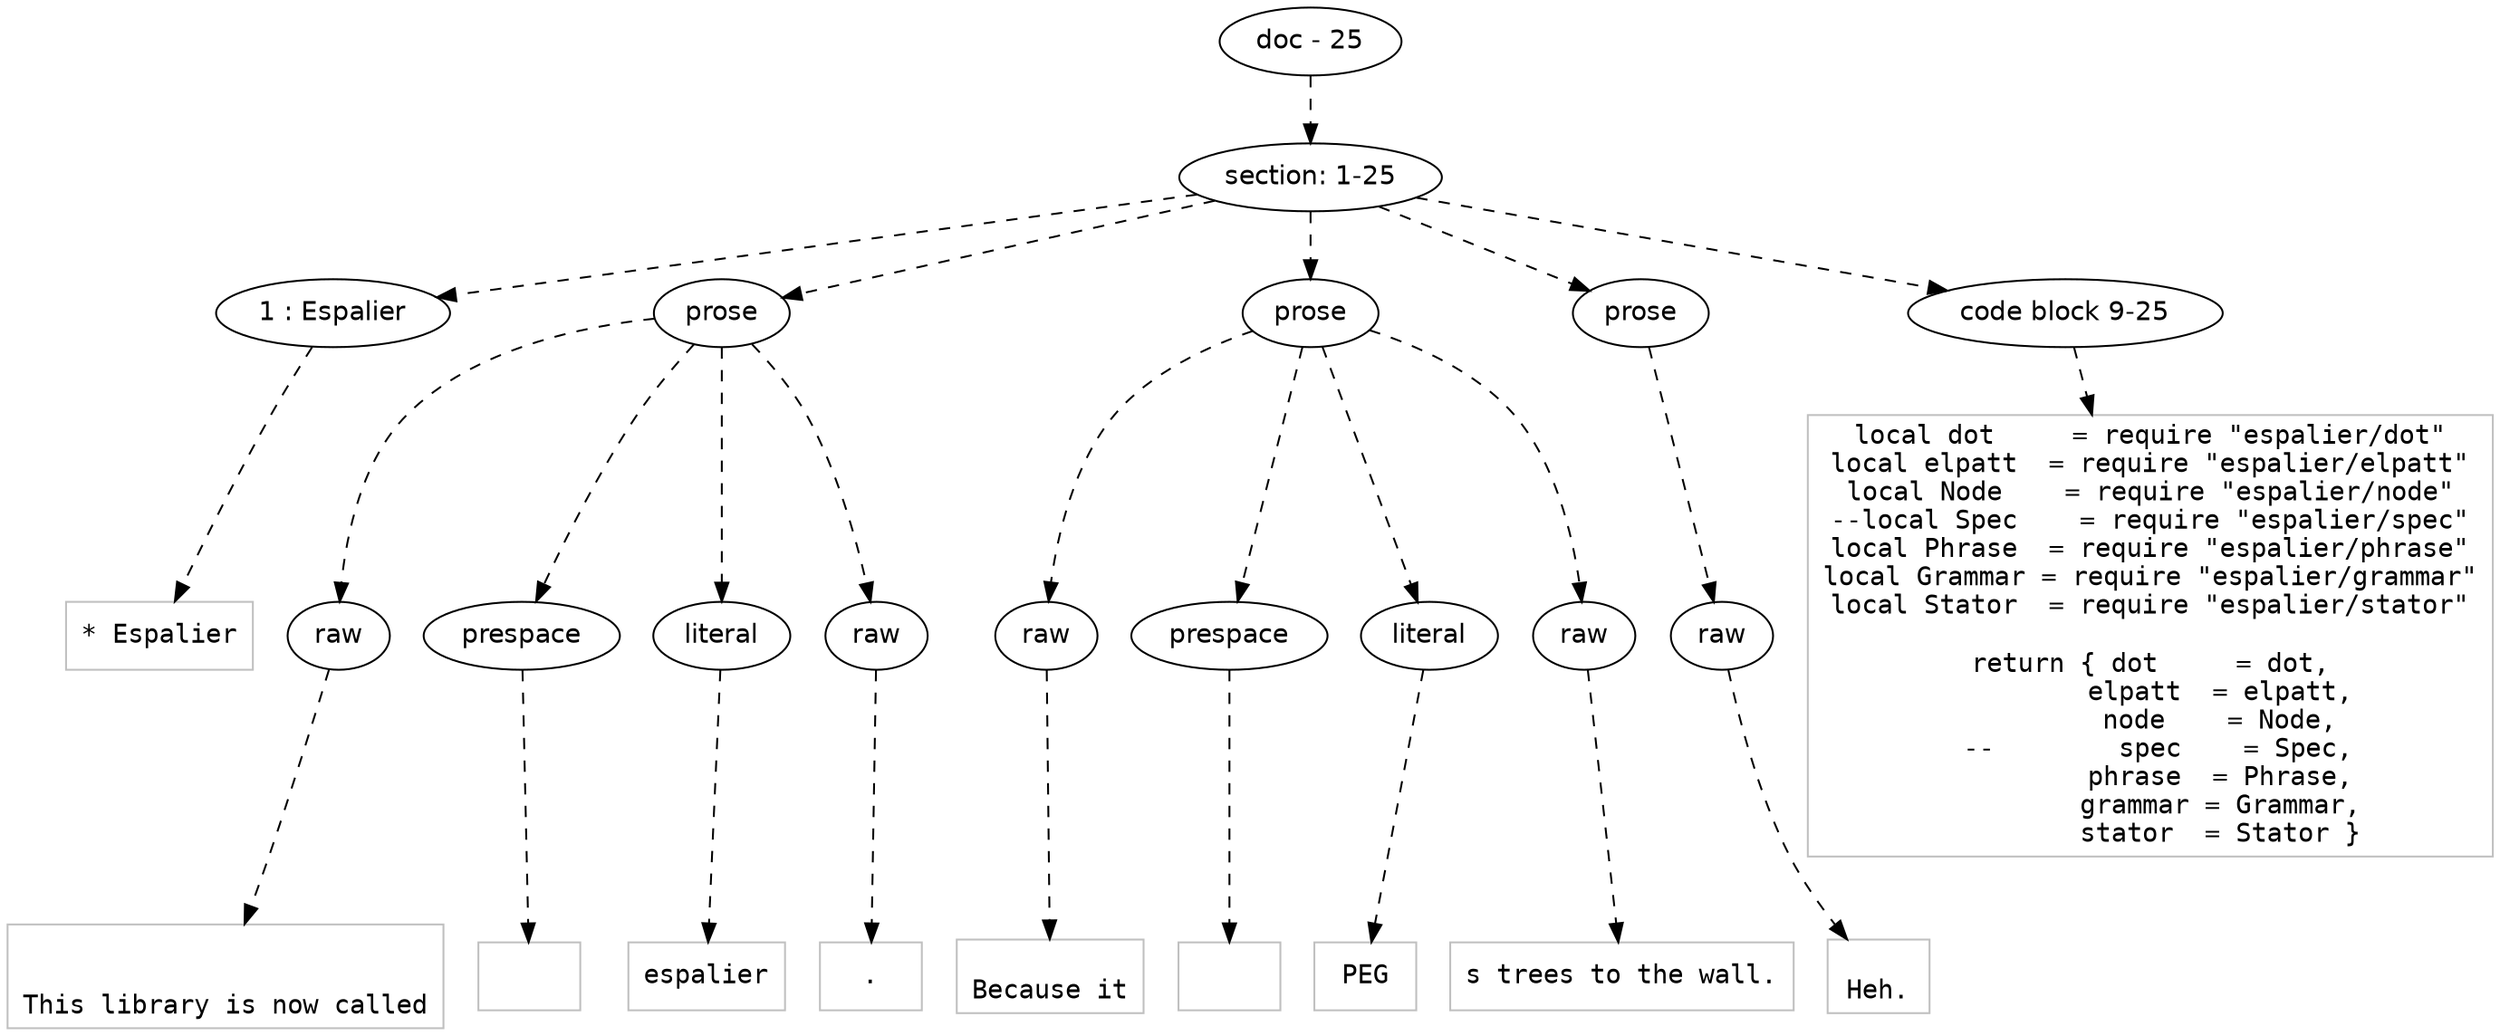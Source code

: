 digraph lpegNode {

node [fontname=Helvetica]
edge [style=dashed]

doc_0 [label="doc - 25"]


doc_0 -> { section_1}
{rank=same; section_1}

section_1 [label="section: 1-25"]


// END RANK doc_0

section_1 -> { header_2 prose_3 prose_4 prose_5 codeblock_6}
{rank=same; header_2 prose_3 prose_4 prose_5 codeblock_6}

header_2 [label="1 : Espalier"]

prose_3 [label="prose"]

prose_4 [label="prose"]

prose_5 [label="prose"]

codeblock_6 [label="code block 9-25"]


// END RANK section_1

header_2 -> leaf_7
leaf_7  [color=Gray,shape=rectangle,fontname=Inconsolata,label="* Espalier"]
// END RANK header_2

prose_3 -> { raw_8 prespace_9 literal_10 raw_11}
{rank=same; raw_8 prespace_9 literal_10 raw_11}

raw_8 [label="raw"]

prespace_9 [label="prespace"]

literal_10 [label="literal"]

raw_11 [label="raw"]


// END RANK prose_3

raw_8 -> leaf_12
leaf_12  [color=Gray,shape=rectangle,fontname=Inconsolata,label="

This library is now called"]
// END RANK raw_8

prespace_9 -> leaf_13
leaf_13  [color=Gray,shape=rectangle,fontname=Inconsolata,label=" "]
// END RANK prespace_9

literal_10 -> leaf_14
leaf_14  [color=Gray,shape=rectangle,fontname=Inconsolata,label="espalier"]
// END RANK literal_10

raw_11 -> leaf_15
leaf_15  [color=Gray,shape=rectangle,fontname=Inconsolata,label=".
"]
// END RANK raw_11

prose_4 -> { raw_16 prespace_17 literal_18 raw_19}
{rank=same; raw_16 prespace_17 literal_18 raw_19}

raw_16 [label="raw"]

prespace_17 [label="prespace"]

literal_18 [label="literal"]

raw_19 [label="raw"]


// END RANK prose_4

raw_16 -> leaf_20
leaf_20  [color=Gray,shape=rectangle,fontname=Inconsolata,label="
Because it"]
// END RANK raw_16

prespace_17 -> leaf_21
leaf_21  [color=Gray,shape=rectangle,fontname=Inconsolata,label=" "]
// END RANK prespace_17

literal_18 -> leaf_22
leaf_22  [color=Gray,shape=rectangle,fontname=Inconsolata,label="PEG"]
// END RANK literal_18

raw_19 -> leaf_23
leaf_23  [color=Gray,shape=rectangle,fontname=Inconsolata,label="s trees to the wall.
"]
// END RANK raw_19

prose_5 -> { raw_24}
{rank=same; raw_24}

raw_24 [label="raw"]


// END RANK prose_5

raw_24 -> leaf_25
leaf_25  [color=Gray,shape=rectangle,fontname=Inconsolata,label="
Heh.
"]
// END RANK raw_24

codeblock_6 -> leaf_26
leaf_26  [color=Gray,shape=rectangle,fontname=Inconsolata,label="local dot     = require \"espalier/dot\"
local elpatt  = require \"espalier/elpatt\"
local Node    = require \"espalier/node\"
--local Spec    = require \"espalier/spec\"
local Phrase  = require \"espalier/phrase\"
local Grammar = require \"espalier/grammar\"
local Stator  = require \"espalier/stator\"

return { dot     = dot,
         elpatt  = elpatt,
         node    = Node,
 --        spec    = Spec,
         phrase  = Phrase,
         grammar = Grammar,
         stator  = Stator }"]
// END RANK codeblock_6


}
